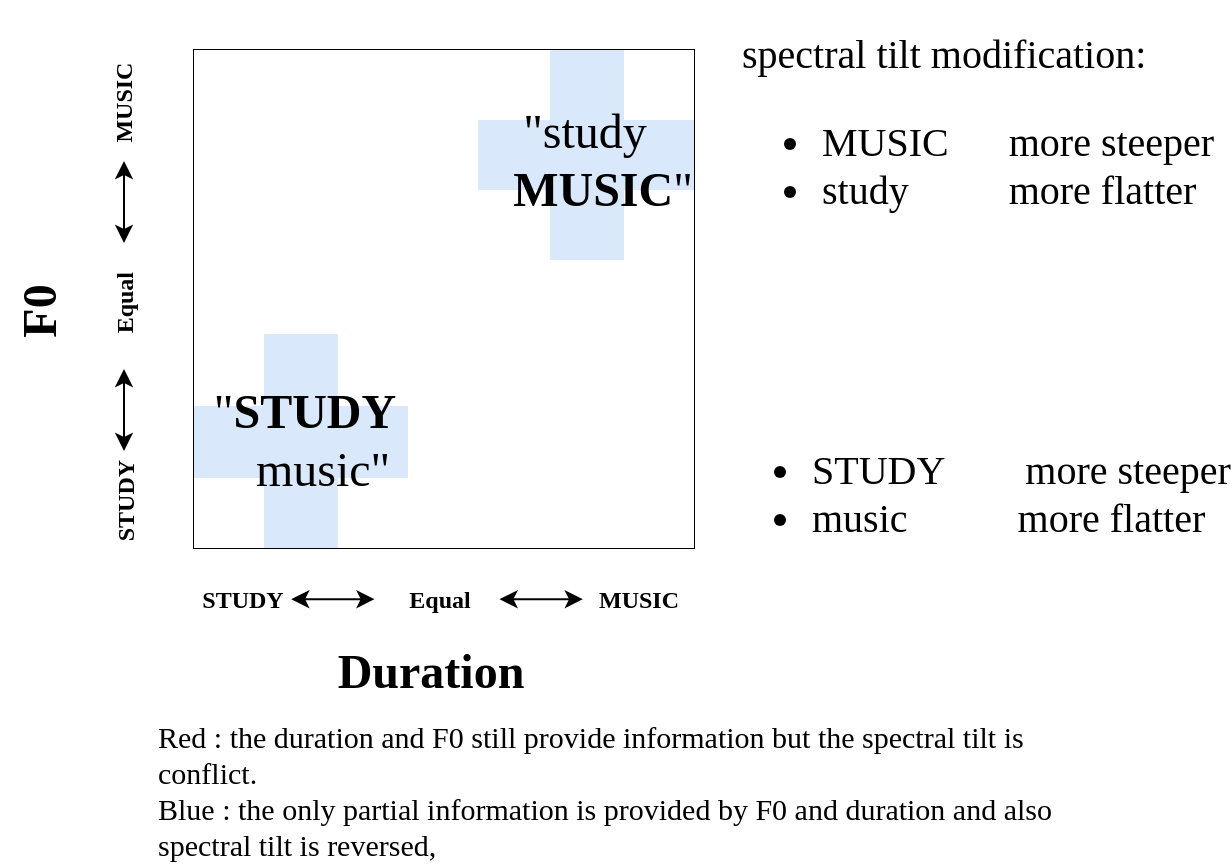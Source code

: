 <mxfile version="20.8.20" type="github">
  <diagram id="uMP2-gBXzRSnQIMD3LJw" name="Page-1">
    <mxGraphModel dx="1392" dy="810" grid="0" gridSize="10" guides="1" tooltips="1" connect="1" arrows="1" fold="1" page="1" pageScale="1" pageWidth="850" pageHeight="1100" math="0" shadow="0">
      <root>
        <mxCell id="0" />
        <mxCell id="1" parent="0" />
        <object label="" id="zLzugVfN4TNtNmc6y5zc-1">
          <mxCell style="shape=table;html=1;whiteSpace=wrap;startSize=0;container=1;collapsible=0;childLayout=tableLayout;flipH=0;flipV=0;movable=1;resizable=1;rotatable=1;deletable=1;editable=1;connectable=1;fontFamily=Georgia;swimlaneFillColor=none;" parent="1" vertex="1">
            <mxGeometry x="270" y="300" width="250" height="249.0" as="geometry" />
          </mxCell>
        </object>
        <mxCell id="zLzugVfN4TNtNmc6y5zc-2" value="" style="shape=tableRow;horizontal=0;startSize=0;swimlaneHead=0;swimlaneBody=0;top=0;left=0;bottom=0;right=0;collapsible=0;dropTarget=0;fillColor=none;points=[[0,0.5],[1,0.5]];portConstraint=eastwest;movable=1;resizable=1;rotatable=1;deletable=1;editable=1;connectable=1;fontFamily=Georgia;swimlaneFillColor=none;strokeColor=#CCCCCC;" parent="zLzugVfN4TNtNmc6y5zc-1" vertex="1">
          <mxGeometry width="250" height="35" as="geometry" />
        </mxCell>
        <mxCell id="zLzugVfN4TNtNmc6y5zc-3" style="shape=partialRectangle;html=1;whiteSpace=wrap;connectable=1;top=0;left=0;bottom=0;right=0;overflow=hidden;movable=1;resizable=1;rotatable=1;deletable=1;editable=1;fontFamily=Georgia;swimlaneFillColor=none;" parent="zLzugVfN4TNtNmc6y5zc-2" vertex="1">
          <mxGeometry width="35" height="35" as="geometry">
            <mxRectangle width="35" height="35" as="alternateBounds" />
          </mxGeometry>
        </mxCell>
        <mxCell id="zLzugVfN4TNtNmc6y5zc-4" style="shape=partialRectangle;html=1;whiteSpace=wrap;connectable=1;top=0;left=0;bottom=0;right=0;overflow=hidden;movable=1;resizable=1;rotatable=1;deletable=1;editable=1;fontFamily=Georgia;swimlaneFillColor=none;" parent="zLzugVfN4TNtNmc6y5zc-2" vertex="1">
          <mxGeometry x="35" width="37" height="35" as="geometry">
            <mxRectangle width="37" height="35" as="alternateBounds" />
          </mxGeometry>
        </mxCell>
        <mxCell id="zLzugVfN4TNtNmc6y5zc-5" style="shape=partialRectangle;html=1;whiteSpace=wrap;connectable=1;top=0;left=0;bottom=0;right=0;overflow=hidden;movable=1;resizable=1;rotatable=1;deletable=1;editable=1;fontFamily=Georgia;swimlaneFillColor=none;" parent="zLzugVfN4TNtNmc6y5zc-2" vertex="1">
          <mxGeometry x="72" width="35" height="35" as="geometry">
            <mxRectangle width="35" height="35" as="alternateBounds" />
          </mxGeometry>
        </mxCell>
        <mxCell id="zLzugVfN4TNtNmc6y5zc-6" value="" style="shape=partialRectangle;html=1;whiteSpace=wrap;connectable=1;top=0;left=0;bottom=0;right=0;overflow=hidden;movable=1;resizable=1;rotatable=1;deletable=1;editable=1;fontFamily=Georgia;swimlaneFillColor=none;" parent="zLzugVfN4TNtNmc6y5zc-2" vertex="1">
          <mxGeometry x="107" width="35" height="35" as="geometry">
            <mxRectangle width="35" height="35" as="alternateBounds" />
          </mxGeometry>
        </mxCell>
        <mxCell id="zLzugVfN4TNtNmc6y5zc-7" value="" style="shape=partialRectangle;html=1;whiteSpace=wrap;connectable=1;top=0;left=0;bottom=0;right=0;overflow=hidden;movable=1;resizable=1;rotatable=1;deletable=1;editable=1;fontFamily=Georgia;swimlaneFillColor=none;" parent="zLzugVfN4TNtNmc6y5zc-2" vertex="1">
          <mxGeometry x="142" width="36" height="35" as="geometry">
            <mxRectangle width="36" height="35" as="alternateBounds" />
          </mxGeometry>
        </mxCell>
        <mxCell id="zLzugVfN4TNtNmc6y5zc-8" style="shape=partialRectangle;html=1;whiteSpace=wrap;connectable=1;top=0;left=0;bottom=0;right=0;overflow=hidden;movable=1;resizable=1;rotatable=1;deletable=1;editable=1;fontFamily=Georgia;swimlaneFillColor=none;fillColor=#dae8fc;strokeColor=#6c8ebf;" parent="zLzugVfN4TNtNmc6y5zc-2" vertex="1">
          <mxGeometry x="178" width="37" height="35" as="geometry">
            <mxRectangle width="37" height="35" as="alternateBounds" />
          </mxGeometry>
        </mxCell>
        <mxCell id="zLzugVfN4TNtNmc6y5zc-9" value="" style="shape=partialRectangle;html=1;whiteSpace=wrap;connectable=1;top=0;left=0;bottom=0;right=0;overflow=hidden;movable=1;resizable=1;rotatable=1;deletable=1;editable=1;fontFamily=Georgia;swimlaneFillColor=none;" parent="zLzugVfN4TNtNmc6y5zc-2" vertex="1">
          <mxGeometry x="215" width="35" height="35" as="geometry">
            <mxRectangle width="35" height="35" as="alternateBounds" />
          </mxGeometry>
        </mxCell>
        <mxCell id="zLzugVfN4TNtNmc6y5zc-10" style="shape=tableRow;horizontal=0;startSize=0;swimlaneHead=0;swimlaneBody=0;top=0;left=0;bottom=0;right=0;collapsible=0;dropTarget=0;fillColor=none;points=[[0,0.5],[1,0.5]];portConstraint=eastwest;movable=1;resizable=1;rotatable=1;deletable=1;editable=1;connectable=1;fontFamily=Georgia;swimlaneFillColor=none;strokeColor=#CCCCCC;" parent="zLzugVfN4TNtNmc6y5zc-1" vertex="1">
          <mxGeometry y="35" width="250" height="35" as="geometry" />
        </mxCell>
        <mxCell id="zLzugVfN4TNtNmc6y5zc-11" style="shape=partialRectangle;html=1;whiteSpace=wrap;connectable=1;top=0;left=0;bottom=0;right=0;overflow=hidden;movable=1;resizable=1;rotatable=1;deletable=1;editable=1;fontFamily=Georgia;swimlaneFillColor=none;" parent="zLzugVfN4TNtNmc6y5zc-10" vertex="1">
          <mxGeometry width="35" height="35" as="geometry">
            <mxRectangle width="35" height="35" as="alternateBounds" />
          </mxGeometry>
        </mxCell>
        <mxCell id="zLzugVfN4TNtNmc6y5zc-12" style="shape=partialRectangle;html=1;whiteSpace=wrap;connectable=1;top=0;left=0;bottom=0;right=0;overflow=hidden;movable=1;resizable=1;rotatable=1;deletable=1;editable=1;fontFamily=Georgia;swimlaneFillColor=none;" parent="zLzugVfN4TNtNmc6y5zc-10" vertex="1">
          <mxGeometry x="35" width="37" height="35" as="geometry">
            <mxRectangle width="37" height="35" as="alternateBounds" />
          </mxGeometry>
        </mxCell>
        <mxCell id="zLzugVfN4TNtNmc6y5zc-13" style="shape=partialRectangle;html=1;whiteSpace=wrap;connectable=1;top=0;left=0;bottom=0;right=0;overflow=hidden;movable=1;resizable=1;rotatable=1;deletable=1;editable=1;fontFamily=Georgia;swimlaneFillColor=none;" parent="zLzugVfN4TNtNmc6y5zc-10" vertex="1">
          <mxGeometry x="72" width="35" height="35" as="geometry">
            <mxRectangle width="35" height="35" as="alternateBounds" />
          </mxGeometry>
        </mxCell>
        <mxCell id="zLzugVfN4TNtNmc6y5zc-14" style="shape=partialRectangle;html=1;whiteSpace=wrap;connectable=1;top=0;left=0;bottom=0;right=0;overflow=hidden;movable=1;resizable=1;rotatable=1;deletable=1;editable=1;fontFamily=Georgia;swimlaneFillColor=none;" parent="zLzugVfN4TNtNmc6y5zc-10" vertex="1">
          <mxGeometry x="107" width="35" height="35" as="geometry">
            <mxRectangle width="35" height="35" as="alternateBounds" />
          </mxGeometry>
        </mxCell>
        <mxCell id="zLzugVfN4TNtNmc6y5zc-15" style="shape=partialRectangle;html=1;whiteSpace=wrap;connectable=1;top=0;left=0;bottom=0;right=0;overflow=hidden;movable=1;resizable=1;rotatable=1;deletable=1;editable=1;fontFamily=Georgia;swimlaneFillColor=none;fillColor=#dae8fc;strokeColor=#6c8ebf;" parent="zLzugVfN4TNtNmc6y5zc-10" vertex="1">
          <mxGeometry x="142" width="36" height="35" as="geometry">
            <mxRectangle width="36" height="35" as="alternateBounds" />
          </mxGeometry>
        </mxCell>
        <mxCell id="zLzugVfN4TNtNmc6y5zc-16" style="shape=partialRectangle;html=1;whiteSpace=wrap;connectable=1;top=0;left=0;bottom=0;right=0;overflow=hidden;movable=1;resizable=1;rotatable=1;deletable=1;editable=1;fontFamily=Georgia;swimlaneFillColor=none;fillColor=#dae8fc;strokeColor=#6c8ebf;" parent="zLzugVfN4TNtNmc6y5zc-10" vertex="1">
          <mxGeometry x="178" width="37" height="35" as="geometry">
            <mxRectangle width="37" height="35" as="alternateBounds" />
          </mxGeometry>
        </mxCell>
        <mxCell id="zLzugVfN4TNtNmc6y5zc-17" style="shape=partialRectangle;html=1;whiteSpace=wrap;connectable=1;top=0;left=0;bottom=0;right=0;overflow=hidden;movable=1;resizable=1;rotatable=1;deletable=1;editable=1;fontFamily=Georgia;swimlaneFillColor=none;fillColor=#dae8fc;strokeColor=#6c8ebf;" parent="zLzugVfN4TNtNmc6y5zc-10" vertex="1">
          <mxGeometry x="215" width="35" height="35" as="geometry">
            <mxRectangle width="35" height="35" as="alternateBounds" />
          </mxGeometry>
        </mxCell>
        <mxCell id="zLzugVfN4TNtNmc6y5zc-18" value="" style="shape=tableRow;horizontal=0;startSize=0;swimlaneHead=0;swimlaneBody=0;top=0;left=0;bottom=0;right=0;collapsible=0;dropTarget=0;fillColor=none;points=[[0,0.5],[1,0.5]];portConstraint=eastwest;movable=1;resizable=1;rotatable=1;deletable=1;editable=1;connectable=1;fontFamily=Georgia;swimlaneFillColor=none;strokeColor=#CCCCCC;" parent="zLzugVfN4TNtNmc6y5zc-1" vertex="1">
          <mxGeometry y="70" width="250" height="35" as="geometry" />
        </mxCell>
        <mxCell id="zLzugVfN4TNtNmc6y5zc-19" style="shape=partialRectangle;html=1;whiteSpace=wrap;connectable=1;top=0;left=0;bottom=0;right=0;overflow=hidden;movable=1;resizable=1;rotatable=1;deletable=1;editable=1;fontFamily=Georgia;swimlaneFillColor=none;" parent="zLzugVfN4TNtNmc6y5zc-18" vertex="1">
          <mxGeometry width="35" height="35" as="geometry">
            <mxRectangle width="35" height="35" as="alternateBounds" />
          </mxGeometry>
        </mxCell>
        <mxCell id="zLzugVfN4TNtNmc6y5zc-20" style="shape=partialRectangle;html=1;whiteSpace=wrap;connectable=1;top=0;left=0;bottom=0;right=0;overflow=hidden;movable=1;resizable=1;rotatable=1;deletable=1;editable=1;fontFamily=Georgia;swimlaneFillColor=none;" parent="zLzugVfN4TNtNmc6y5zc-18" vertex="1">
          <mxGeometry x="35" width="37" height="35" as="geometry">
            <mxRectangle width="37" height="35" as="alternateBounds" />
          </mxGeometry>
        </mxCell>
        <mxCell id="zLzugVfN4TNtNmc6y5zc-21" style="shape=partialRectangle;html=1;whiteSpace=wrap;connectable=1;top=0;left=0;bottom=0;right=0;overflow=hidden;movable=1;resizable=1;rotatable=1;deletable=1;editable=1;fontFamily=Georgia;swimlaneFillColor=none;" parent="zLzugVfN4TNtNmc6y5zc-18" vertex="1">
          <mxGeometry x="72" width="35" height="35" as="geometry">
            <mxRectangle width="35" height="35" as="alternateBounds" />
          </mxGeometry>
        </mxCell>
        <mxCell id="zLzugVfN4TNtNmc6y5zc-22" value="" style="shape=partialRectangle;html=1;whiteSpace=wrap;connectable=1;top=0;left=0;bottom=0;right=0;overflow=hidden;movable=1;resizable=1;rotatable=1;deletable=1;editable=1;fontFamily=Georgia;swimlaneFillColor=none;" parent="zLzugVfN4TNtNmc6y5zc-18" vertex="1">
          <mxGeometry x="107" width="35" height="35" as="geometry">
            <mxRectangle width="35" height="35" as="alternateBounds" />
          </mxGeometry>
        </mxCell>
        <mxCell id="zLzugVfN4TNtNmc6y5zc-23" value="" style="shape=partialRectangle;html=1;whiteSpace=wrap;connectable=1;top=0;left=0;bottom=0;right=0;overflow=hidden;movable=1;resizable=1;rotatable=1;deletable=1;editable=1;fontFamily=Georgia;swimlaneFillColor=none;" parent="zLzugVfN4TNtNmc6y5zc-18" vertex="1">
          <mxGeometry x="142" width="36" height="35" as="geometry">
            <mxRectangle width="36" height="35" as="alternateBounds" />
          </mxGeometry>
        </mxCell>
        <mxCell id="zLzugVfN4TNtNmc6y5zc-24" style="shape=partialRectangle;html=1;whiteSpace=wrap;connectable=1;top=0;left=0;bottom=0;right=0;overflow=hidden;movable=1;resizable=1;rotatable=1;deletable=1;editable=1;fontFamily=Georgia;swimlaneFillColor=none;fillColor=#dae8fc;strokeColor=#6c8ebf;" parent="zLzugVfN4TNtNmc6y5zc-18" vertex="1">
          <mxGeometry x="178" width="37" height="35" as="geometry">
            <mxRectangle width="37" height="35" as="alternateBounds" />
          </mxGeometry>
        </mxCell>
        <mxCell id="zLzugVfN4TNtNmc6y5zc-25" value="" style="shape=partialRectangle;html=1;whiteSpace=wrap;connectable=1;top=0;left=0;bottom=0;right=0;overflow=hidden;movable=1;resizable=1;rotatable=1;deletable=1;editable=1;fontFamily=Georgia;swimlaneFillColor=none;" parent="zLzugVfN4TNtNmc6y5zc-18" vertex="1">
          <mxGeometry x="215" width="35" height="35" as="geometry">
            <mxRectangle width="35" height="35" as="alternateBounds" />
          </mxGeometry>
        </mxCell>
        <mxCell id="zLzugVfN4TNtNmc6y5zc-26" style="shape=tableRow;horizontal=0;startSize=0;swimlaneHead=0;swimlaneBody=0;top=0;left=0;bottom=0;right=0;collapsible=0;dropTarget=0;fillColor=none;points=[[0,0.5],[1,0.5]];portConstraint=eastwest;movable=1;resizable=1;rotatable=1;deletable=1;editable=1;connectable=1;fontFamily=Georgia;swimlaneFillColor=none;strokeColor=#CCCCCC;" parent="zLzugVfN4TNtNmc6y5zc-1" vertex="1">
          <mxGeometry y="105" width="250" height="37" as="geometry" />
        </mxCell>
        <mxCell id="zLzugVfN4TNtNmc6y5zc-27" style="shape=partialRectangle;html=1;whiteSpace=wrap;connectable=1;top=0;left=0;bottom=0;right=0;overflow=hidden;movable=1;resizable=1;rotatable=1;deletable=1;editable=1;fontFamily=Georgia;swimlaneFillColor=none;" parent="zLzugVfN4TNtNmc6y5zc-26" vertex="1">
          <mxGeometry width="35" height="37" as="geometry">
            <mxRectangle width="35" height="37" as="alternateBounds" />
          </mxGeometry>
        </mxCell>
        <mxCell id="zLzugVfN4TNtNmc6y5zc-28" style="shape=partialRectangle;html=1;whiteSpace=wrap;connectable=1;top=0;left=0;bottom=0;right=0;overflow=hidden;movable=1;resizable=1;rotatable=1;deletable=1;editable=1;fontFamily=Georgia;swimlaneFillColor=none;" parent="zLzugVfN4TNtNmc6y5zc-26" vertex="1">
          <mxGeometry x="35" width="37" height="37" as="geometry">
            <mxRectangle width="37" height="37" as="alternateBounds" />
          </mxGeometry>
        </mxCell>
        <mxCell id="zLzugVfN4TNtNmc6y5zc-29" style="shape=partialRectangle;html=1;whiteSpace=wrap;connectable=1;top=0;left=0;bottom=0;right=0;overflow=hidden;movable=1;resizable=1;rotatable=1;deletable=1;editable=1;fontFamily=Georgia;swimlaneFillColor=none;" parent="zLzugVfN4TNtNmc6y5zc-26" vertex="1">
          <mxGeometry x="72" width="35" height="37" as="geometry">
            <mxRectangle width="35" height="37" as="alternateBounds" />
          </mxGeometry>
        </mxCell>
        <mxCell id="zLzugVfN4TNtNmc6y5zc-30" style="shape=partialRectangle;html=1;whiteSpace=wrap;connectable=1;top=0;left=0;bottom=0;right=0;overflow=hidden;movable=1;resizable=1;rotatable=1;deletable=1;editable=1;fontFamily=Georgia;swimlaneFillColor=none;" parent="zLzugVfN4TNtNmc6y5zc-26" vertex="1">
          <mxGeometry x="107" width="35" height="37" as="geometry">
            <mxRectangle width="35" height="37" as="alternateBounds" />
          </mxGeometry>
        </mxCell>
        <mxCell id="zLzugVfN4TNtNmc6y5zc-31" style="shape=partialRectangle;html=1;whiteSpace=wrap;connectable=1;top=0;left=0;bottom=0;right=0;overflow=hidden;movable=1;resizable=1;rotatable=1;deletable=1;editable=1;fontFamily=Georgia;swimlaneFillColor=none;" parent="zLzugVfN4TNtNmc6y5zc-26" vertex="1">
          <mxGeometry x="142" width="36" height="37" as="geometry">
            <mxRectangle width="36" height="37" as="alternateBounds" />
          </mxGeometry>
        </mxCell>
        <mxCell id="zLzugVfN4TNtNmc6y5zc-32" style="shape=partialRectangle;html=1;whiteSpace=wrap;connectable=1;top=0;left=0;bottom=0;right=0;overflow=hidden;pointerEvents=1;movable=1;resizable=1;rotatable=1;deletable=1;editable=1;fontFamily=Georgia;swimlaneFillColor=none;" parent="zLzugVfN4TNtNmc6y5zc-26" vertex="1">
          <mxGeometry x="178" width="37" height="37" as="geometry">
            <mxRectangle width="37" height="37" as="alternateBounds" />
          </mxGeometry>
        </mxCell>
        <mxCell id="zLzugVfN4TNtNmc6y5zc-33" style="shape=partialRectangle;html=1;whiteSpace=wrap;connectable=1;top=0;left=0;bottom=0;right=0;overflow=hidden;pointerEvents=1;movable=1;resizable=1;rotatable=1;deletable=1;editable=1;fontFamily=Georgia;swimlaneFillColor=none;" parent="zLzugVfN4TNtNmc6y5zc-26" vertex="1">
          <mxGeometry x="215" width="35" height="37" as="geometry">
            <mxRectangle width="35" height="37" as="alternateBounds" />
          </mxGeometry>
        </mxCell>
        <mxCell id="zLzugVfN4TNtNmc6y5zc-34" style="shape=tableRow;horizontal=0;startSize=0;swimlaneHead=0;swimlaneBody=0;top=0;left=0;bottom=0;right=0;collapsible=0;dropTarget=0;fillColor=none;points=[[0,0.5],[1,0.5]];portConstraint=eastwest;movable=1;resizable=1;rotatable=1;deletable=1;editable=1;connectable=1;fontFamily=Georgia;swimlaneFillColor=none;strokeColor=#CCCCCC;" parent="zLzugVfN4TNtNmc6y5zc-1" vertex="1">
          <mxGeometry y="142" width="250" height="36" as="geometry" />
        </mxCell>
        <mxCell id="zLzugVfN4TNtNmc6y5zc-35" style="shape=partialRectangle;html=1;whiteSpace=wrap;connectable=1;top=0;left=0;bottom=0;right=0;overflow=hidden;movable=1;resizable=1;rotatable=1;deletable=1;editable=1;fontFamily=Georgia;swimlaneFillColor=none;" parent="zLzugVfN4TNtNmc6y5zc-34" vertex="1">
          <mxGeometry width="35" height="36" as="geometry">
            <mxRectangle width="35" height="36" as="alternateBounds" />
          </mxGeometry>
        </mxCell>
        <mxCell id="zLzugVfN4TNtNmc6y5zc-36" style="shape=partialRectangle;html=1;whiteSpace=wrap;connectable=1;top=0;left=0;bottom=0;right=0;overflow=hidden;movable=1;resizable=1;rotatable=1;deletable=1;editable=1;fontFamily=Georgia;swimlaneFillColor=none;fillColor=#dae8fc;strokeColor=#6c8ebf;" parent="zLzugVfN4TNtNmc6y5zc-34" vertex="1">
          <mxGeometry x="35" width="37" height="36" as="geometry">
            <mxRectangle width="37" height="36" as="alternateBounds" />
          </mxGeometry>
        </mxCell>
        <mxCell id="zLzugVfN4TNtNmc6y5zc-37" style="shape=partialRectangle;html=1;whiteSpace=wrap;connectable=1;top=0;left=0;bottom=0;right=0;overflow=hidden;movable=1;resizable=1;rotatable=1;deletable=1;editable=1;fontFamily=Georgia;swimlaneFillColor=none;" parent="zLzugVfN4TNtNmc6y5zc-34" vertex="1">
          <mxGeometry x="72" width="35" height="36" as="geometry">
            <mxRectangle width="35" height="36" as="alternateBounds" />
          </mxGeometry>
        </mxCell>
        <mxCell id="zLzugVfN4TNtNmc6y5zc-38" style="shape=partialRectangle;html=1;whiteSpace=wrap;connectable=1;top=0;left=0;bottom=0;right=0;overflow=hidden;movable=1;resizable=1;rotatable=1;deletable=1;editable=1;fontFamily=Georgia;swimlaneFillColor=none;" parent="zLzugVfN4TNtNmc6y5zc-34" vertex="1">
          <mxGeometry x="107" width="35" height="36" as="geometry">
            <mxRectangle width="35" height="36" as="alternateBounds" />
          </mxGeometry>
        </mxCell>
        <mxCell id="zLzugVfN4TNtNmc6y5zc-39" style="shape=partialRectangle;html=1;whiteSpace=wrap;connectable=1;top=0;left=0;bottom=0;right=0;overflow=hidden;movable=1;resizable=1;rotatable=1;deletable=1;editable=1;fontFamily=Georgia;swimlaneFillColor=none;" parent="zLzugVfN4TNtNmc6y5zc-34" vertex="1">
          <mxGeometry x="142" width="36" height="36" as="geometry">
            <mxRectangle width="36" height="36" as="alternateBounds" />
          </mxGeometry>
        </mxCell>
        <mxCell id="zLzugVfN4TNtNmc6y5zc-40" style="shape=partialRectangle;html=1;whiteSpace=wrap;connectable=1;top=0;left=0;bottom=0;right=0;overflow=hidden;pointerEvents=1;movable=1;resizable=1;rotatable=1;deletable=1;editable=1;fontFamily=Georgia;swimlaneFillColor=none;" parent="zLzugVfN4TNtNmc6y5zc-34" vertex="1">
          <mxGeometry x="178" width="37" height="36" as="geometry">
            <mxRectangle width="37" height="36" as="alternateBounds" />
          </mxGeometry>
        </mxCell>
        <mxCell id="zLzugVfN4TNtNmc6y5zc-41" style="shape=partialRectangle;html=1;whiteSpace=wrap;connectable=1;top=0;left=0;bottom=0;right=0;overflow=hidden;pointerEvents=1;movable=1;resizable=1;rotatable=1;deletable=1;editable=1;fontFamily=Georgia;swimlaneFillColor=none;" parent="zLzugVfN4TNtNmc6y5zc-34" vertex="1">
          <mxGeometry x="215" width="35" height="36" as="geometry">
            <mxRectangle width="35" height="36" as="alternateBounds" />
          </mxGeometry>
        </mxCell>
        <mxCell id="zLzugVfN4TNtNmc6y5zc-42" value="" style="shape=tableRow;horizontal=0;startSize=0;swimlaneHead=0;swimlaneBody=0;top=0;left=0;bottom=0;right=0;collapsible=0;dropTarget=0;fillColor=none;points=[[0,0.5],[1,0.5]];portConstraint=eastwest;movable=1;resizable=1;rotatable=1;deletable=1;editable=1;connectable=1;fontFamily=Georgia;swimlaneFillColor=none;strokeColor=#CCCCCC;" parent="zLzugVfN4TNtNmc6y5zc-1" vertex="1">
          <mxGeometry y="178" width="250" height="36" as="geometry" />
        </mxCell>
        <mxCell id="zLzugVfN4TNtNmc6y5zc-43" style="shape=partialRectangle;html=1;whiteSpace=wrap;connectable=1;top=0;left=0;bottom=0;right=0;overflow=hidden;movable=1;resizable=1;rotatable=1;deletable=1;editable=1;fontFamily=Georgia;swimlaneFillColor=none;fillColor=#dae8fc;strokeColor=#6c8ebf;" parent="zLzugVfN4TNtNmc6y5zc-42" vertex="1">
          <mxGeometry width="35" height="36" as="geometry">
            <mxRectangle width="35" height="36" as="alternateBounds" />
          </mxGeometry>
        </mxCell>
        <mxCell id="zLzugVfN4TNtNmc6y5zc-44" style="shape=partialRectangle;html=1;whiteSpace=wrap;connectable=1;top=0;left=0;bottom=0;right=0;overflow=hidden;movable=1;resizable=1;rotatable=1;deletable=1;editable=1;fontFamily=Georgia;swimlaneFillColor=none;fillColor=#dae8fc;strokeColor=#6c8ebf;" parent="zLzugVfN4TNtNmc6y5zc-42" vertex="1">
          <mxGeometry x="35" width="37" height="36" as="geometry">
            <mxRectangle width="37" height="36" as="alternateBounds" />
          </mxGeometry>
        </mxCell>
        <mxCell id="zLzugVfN4TNtNmc6y5zc-45" style="shape=partialRectangle;html=1;whiteSpace=wrap;connectable=1;top=0;left=0;bottom=0;right=0;overflow=hidden;movable=1;resizable=1;rotatable=1;deletable=1;editable=1;fontFamily=Georgia;swimlaneFillColor=none;fillColor=#dae8fc;strokeColor=#6c8ebf;" parent="zLzugVfN4TNtNmc6y5zc-42" vertex="1">
          <mxGeometry x="72" width="35" height="36" as="geometry">
            <mxRectangle width="35" height="36" as="alternateBounds" />
          </mxGeometry>
        </mxCell>
        <mxCell id="zLzugVfN4TNtNmc6y5zc-46" value="" style="shape=partialRectangle;html=1;whiteSpace=wrap;connectable=1;top=0;left=0;bottom=0;right=0;overflow=hidden;movable=1;resizable=1;rotatable=1;deletable=1;editable=1;fontFamily=Georgia;swimlaneFillColor=none;" parent="zLzugVfN4TNtNmc6y5zc-42" vertex="1">
          <mxGeometry x="107" width="35" height="36" as="geometry">
            <mxRectangle width="35" height="36" as="alternateBounds" />
          </mxGeometry>
        </mxCell>
        <mxCell id="zLzugVfN4TNtNmc6y5zc-47" value="" style="shape=partialRectangle;html=1;whiteSpace=wrap;connectable=1;top=0;left=0;bottom=0;right=0;overflow=hidden;movable=1;resizable=1;rotatable=1;deletable=1;editable=1;fontFamily=Georgia;swimlaneFillColor=none;" parent="zLzugVfN4TNtNmc6y5zc-42" vertex="1">
          <mxGeometry x="142" width="36" height="36" as="geometry">
            <mxRectangle width="36" height="36" as="alternateBounds" />
          </mxGeometry>
        </mxCell>
        <mxCell id="zLzugVfN4TNtNmc6y5zc-48" style="shape=partialRectangle;html=1;whiteSpace=wrap;connectable=1;top=0;left=0;bottom=0;right=0;overflow=hidden;pointerEvents=1;movable=1;resizable=1;rotatable=1;deletable=1;editable=1;fontFamily=Georgia;swimlaneFillColor=none;" parent="zLzugVfN4TNtNmc6y5zc-42" vertex="1">
          <mxGeometry x="178" width="37" height="36" as="geometry">
            <mxRectangle width="37" height="36" as="alternateBounds" />
          </mxGeometry>
        </mxCell>
        <mxCell id="zLzugVfN4TNtNmc6y5zc-49" value="" style="shape=partialRectangle;html=1;whiteSpace=wrap;connectable=1;top=0;left=0;bottom=0;right=0;overflow=hidden;pointerEvents=1;movable=1;resizable=1;rotatable=1;deletable=1;editable=1;fontFamily=Georgia;swimlaneFillColor=none;" parent="zLzugVfN4TNtNmc6y5zc-42" vertex="1">
          <mxGeometry x="215" width="35" height="36" as="geometry">
            <mxRectangle width="35" height="36" as="alternateBounds" />
          </mxGeometry>
        </mxCell>
        <mxCell id="zLzugVfN4TNtNmc6y5zc-50" style="shape=tableRow;horizontal=0;startSize=0;swimlaneHead=0;swimlaneBody=0;top=0;left=0;bottom=0;right=0;collapsible=0;dropTarget=0;fillColor=none;points=[[0,0.5],[1,0.5]];portConstraint=eastwest;movable=1;resizable=1;rotatable=1;deletable=1;editable=1;connectable=1;fontFamily=Georgia;swimlaneFillColor=none;strokeColor=#CCCCCC;" parent="zLzugVfN4TNtNmc6y5zc-1" vertex="1">
          <mxGeometry y="214" width="250" height="35" as="geometry" />
        </mxCell>
        <mxCell id="zLzugVfN4TNtNmc6y5zc-51" style="shape=partialRectangle;html=1;whiteSpace=wrap;connectable=1;top=0;left=0;bottom=0;right=0;overflow=hidden;movable=1;resizable=1;rotatable=1;deletable=1;editable=1;fontFamily=Georgia;swimlaneFillColor=none;" parent="zLzugVfN4TNtNmc6y5zc-50" vertex="1">
          <mxGeometry width="35" height="35" as="geometry">
            <mxRectangle width="35" height="35" as="alternateBounds" />
          </mxGeometry>
        </mxCell>
        <mxCell id="zLzugVfN4TNtNmc6y5zc-52" style="shape=partialRectangle;html=1;whiteSpace=wrap;connectable=1;top=0;left=0;bottom=0;right=0;overflow=hidden;movable=1;resizable=1;rotatable=1;deletable=1;editable=1;fontFamily=Georgia;swimlaneFillColor=none;fillColor=#dae8fc;strokeColor=#6c8ebf;" parent="zLzugVfN4TNtNmc6y5zc-50" vertex="1">
          <mxGeometry x="35" width="37" height="35" as="geometry">
            <mxRectangle width="37" height="35" as="alternateBounds" />
          </mxGeometry>
        </mxCell>
        <mxCell id="zLzugVfN4TNtNmc6y5zc-53" style="shape=partialRectangle;html=1;whiteSpace=wrap;connectable=1;top=0;left=0;bottom=0;right=0;overflow=hidden;movable=1;resizable=1;rotatable=1;deletable=1;editable=1;fontFamily=Georgia;swimlaneFillColor=none;" parent="zLzugVfN4TNtNmc6y5zc-50" vertex="1">
          <mxGeometry x="72" width="35" height="35" as="geometry">
            <mxRectangle width="35" height="35" as="alternateBounds" />
          </mxGeometry>
        </mxCell>
        <mxCell id="zLzugVfN4TNtNmc6y5zc-54" style="shape=partialRectangle;html=1;whiteSpace=wrap;connectable=1;top=0;left=0;bottom=0;right=0;overflow=hidden;movable=1;resizable=1;rotatable=1;deletable=1;editable=1;fontFamily=Georgia;swimlaneFillColor=none;" parent="zLzugVfN4TNtNmc6y5zc-50" vertex="1">
          <mxGeometry x="107" width="35" height="35" as="geometry">
            <mxRectangle width="35" height="35" as="alternateBounds" />
          </mxGeometry>
        </mxCell>
        <mxCell id="zLzugVfN4TNtNmc6y5zc-55" style="shape=partialRectangle;html=1;whiteSpace=wrap;connectable=1;top=0;left=0;bottom=0;right=0;overflow=hidden;movable=1;resizable=1;rotatable=1;deletable=1;editable=1;fontFamily=Georgia;swimlaneFillColor=none;" parent="zLzugVfN4TNtNmc6y5zc-50" vertex="1">
          <mxGeometry x="142" width="36" height="35" as="geometry">
            <mxRectangle width="36" height="35" as="alternateBounds" />
          </mxGeometry>
        </mxCell>
        <mxCell id="zLzugVfN4TNtNmc6y5zc-56" style="shape=partialRectangle;html=1;whiteSpace=wrap;connectable=1;top=0;left=0;bottom=0;right=0;overflow=hidden;pointerEvents=1;movable=1;resizable=1;rotatable=1;deletable=1;editable=1;fontFamily=Georgia;swimlaneFillColor=none;" parent="zLzugVfN4TNtNmc6y5zc-50" vertex="1">
          <mxGeometry x="178" width="37" height="35" as="geometry">
            <mxRectangle width="37" height="35" as="alternateBounds" />
          </mxGeometry>
        </mxCell>
        <mxCell id="zLzugVfN4TNtNmc6y5zc-57" style="shape=partialRectangle;html=1;whiteSpace=wrap;connectable=1;top=0;left=0;bottom=0;right=0;overflow=hidden;pointerEvents=1;movable=1;resizable=1;rotatable=1;deletable=1;editable=1;fontFamily=Georgia;swimlaneFillColor=none;" parent="zLzugVfN4TNtNmc6y5zc-50" vertex="1">
          <mxGeometry x="215" width="35" height="35" as="geometry">
            <mxRectangle width="35" height="35" as="alternateBounds" />
          </mxGeometry>
        </mxCell>
        <mxCell id="zLzugVfN4TNtNmc6y5zc-58" value="&lt;span style=&quot;font-weight: 400;&quot;&gt;&quot;&lt;/span&gt;STUDY&lt;br&gt;&lt;span style=&quot;font-weight: normal;&quot;&gt;&amp;nbsp; &amp;nbsp;music&quot;&lt;/span&gt;" style="text;strokeColor=none;fillColor=none;html=1;fontSize=24;fontStyle=1;verticalAlign=middle;align=center;fontFamily=Georgia;" parent="1" vertex="1">
          <mxGeometry x="270" y="470" width="110" height="50" as="geometry" />
        </mxCell>
        <mxCell id="zLzugVfN4TNtNmc6y5zc-59" value="&lt;span style=&quot;font-weight: 400;&quot;&gt;&quot;study&lt;/span&gt;&lt;br&gt;&lt;span style=&quot;font-weight: normal;&quot;&gt;&amp;nbsp; &amp;nbsp;&lt;/span&gt;MUSIC&lt;span style=&quot;font-weight: normal;&quot;&gt;&quot;&lt;/span&gt;" style="text;strokeColor=none;fillColor=none;html=1;fontSize=24;fontStyle=1;verticalAlign=middle;align=center;fontFamily=Georgia;" parent="1" vertex="1">
          <mxGeometry x="410" y="330" width="110" height="50" as="geometry" />
        </mxCell>
        <mxCell id="zLzugVfN4TNtNmc6y5zc-60" value="" style="group" parent="1" vertex="1" connectable="0">
          <mxGeometry x="270" y="555" width="250" height="40" as="geometry" />
        </mxCell>
        <mxCell id="zLzugVfN4TNtNmc6y5zc-61" value="" style="endArrow=classic;startArrow=classic;html=1;rounded=0;fontFamily=Georgia;" parent="zLzugVfN4TNtNmc6y5zc-60" edge="1">
          <mxGeometry width="50" height="50" relative="1" as="geometry">
            <mxPoint x="48.611" y="19.58" as="sourcePoint" />
            <mxPoint x="90.278" y="19.58" as="targetPoint" />
            <Array as="points">
              <mxPoint x="72.917" y="19.58" />
            </Array>
          </mxGeometry>
        </mxCell>
        <mxCell id="zLzugVfN4TNtNmc6y5zc-62" value="" style="endArrow=classic;startArrow=classic;html=1;rounded=0;fontFamily=Georgia;" parent="zLzugVfN4TNtNmc6y5zc-60" edge="1">
          <mxGeometry width="50" height="50" relative="1" as="geometry">
            <mxPoint x="152.778" y="19.58" as="sourcePoint" />
            <mxPoint x="194.444" y="19.58" as="targetPoint" />
          </mxGeometry>
        </mxCell>
        <mxCell id="zLzugVfN4TNtNmc6y5zc-63" value="Equal" style="text;html=1;strokeColor=none;fillColor=none;align=center;verticalAlign=middle;whiteSpace=wrap;rounded=0;fontFamily=Georgia;fontStyle=1" parent="zLzugVfN4TNtNmc6y5zc-60" vertex="1">
          <mxGeometry x="102.083" y="5" width="41.667" height="30" as="geometry" />
        </mxCell>
        <mxCell id="zLzugVfN4TNtNmc6y5zc-64" value="STUDY" style="text;strokeColor=none;fillColor=none;html=1;fontSize=12;fontStyle=1;verticalAlign=middle;align=center;fontFamily=Georgia;" parent="zLzugVfN4TNtNmc6y5zc-60" vertex="1">
          <mxGeometry width="48.611" height="40" as="geometry" />
        </mxCell>
        <mxCell id="zLzugVfN4TNtNmc6y5zc-65" value="MUSIC" style="text;strokeColor=none;fillColor=none;html=1;fontSize=12;fontStyle=1;verticalAlign=middle;align=center;fontFamily=Georgia;" parent="zLzugVfN4TNtNmc6y5zc-60" vertex="1">
          <mxGeometry x="194.444" y="2.5" width="55.556" height="35" as="geometry" />
        </mxCell>
        <mxCell id="zLzugVfN4TNtNmc6y5zc-66" value="" style="group;rotation=-90;" parent="1" vertex="1" connectable="0">
          <mxGeometry x="110" y="404.5" width="250" height="40" as="geometry" />
        </mxCell>
        <mxCell id="zLzugVfN4TNtNmc6y5zc-67" value="" style="endArrow=classic;startArrow=classic;html=1;rounded=0;fontFamily=Georgia;" parent="zLzugVfN4TNtNmc6y5zc-66" edge="1">
          <mxGeometry width="50" height="50" relative="1" as="geometry">
            <mxPoint x="125" y="96" as="sourcePoint" />
            <mxPoint x="125" y="55" as="targetPoint" />
            <Array as="points">
              <mxPoint x="125" y="72" />
            </Array>
          </mxGeometry>
        </mxCell>
        <mxCell id="zLzugVfN4TNtNmc6y5zc-68" value="" style="endArrow=classic;startArrow=classic;html=1;rounded=0;fontFamily=Georgia;" parent="zLzugVfN4TNtNmc6y5zc-66" edge="1">
          <mxGeometry width="50" height="50" relative="1" as="geometry">
            <mxPoint x="125" y="-8" as="sourcePoint" />
            <mxPoint x="125" y="-49" as="targetPoint" />
          </mxGeometry>
        </mxCell>
        <mxCell id="zLzugVfN4TNtNmc6y5zc-69" value="Equal" style="text;html=1;strokeColor=none;fillColor=none;align=center;verticalAlign=middle;whiteSpace=wrap;rounded=0;fontFamily=Georgia;fontStyle=1;rotation=-90;" parent="zLzugVfN4TNtNmc6y5zc-66" vertex="1">
          <mxGeometry x="104" y="7" width="41.667" height="30" as="geometry" />
        </mxCell>
        <mxCell id="zLzugVfN4TNtNmc6y5zc-70" value="STUDY" style="text;strokeColor=none;fillColor=none;html=1;fontSize=12;fontStyle=1;verticalAlign=middle;align=center;fontFamily=Georgia;rotation=-90;" parent="zLzugVfN4TNtNmc6y5zc-66" vertex="1">
          <mxGeometry x="101" y="101" width="48.611" height="40" as="geometry" />
        </mxCell>
        <mxCell id="zLzugVfN4TNtNmc6y5zc-71" value="MUSIC" style="text;strokeColor=none;fillColor=none;html=1;fontSize=12;fontStyle=1;verticalAlign=middle;align=center;fontFamily=Georgia;rotation=-90;" parent="zLzugVfN4TNtNmc6y5zc-66" vertex="1">
          <mxGeometry x="97" y="-95" width="55.556" height="35" as="geometry" />
        </mxCell>
        <mxCell id="zLzugVfN4TNtNmc6y5zc-72" value="Duration" style="text;strokeColor=none;fillColor=none;html=1;fontSize=24;fontStyle=1;verticalAlign=middle;align=center;fontFamily=Times New Roman;" parent="1" vertex="1">
          <mxGeometry x="338" y="591" width="100" height="40" as="geometry" />
        </mxCell>
        <mxCell id="zLzugVfN4TNtNmc6y5zc-73" value="F0" style="text;strokeColor=none;fillColor=none;html=1;fontSize=24;fontStyle=1;verticalAlign=middle;align=center;fontFamily=Times New Roman;rotation=-90;" parent="1" vertex="1">
          <mxGeometry x="143" y="411" width="100" height="40" as="geometry" />
        </mxCell>
        <mxCell id="zLzugVfN4TNtNmc6y5zc-75" value="Red : the duration and F0 still provide information but the spectral tilt is conflict.&amp;nbsp;&lt;br style=&quot;font-size: 15px;&quot;&gt;Blue : the only partial information is provided by F0 and duration and also spectral tilt is reversed,&lt;br style=&quot;font-size: 15px;&quot;&gt;" style="text;html=1;strokeColor=none;fillColor=none;align=left;verticalAlign=middle;whiteSpace=wrap;rounded=0;fontFamily=Times New Roman;fontSize=15;" parent="1" vertex="1">
          <mxGeometry x="250" y="655" width="470" height="30" as="geometry" />
        </mxCell>
        <mxCell id="zLzugVfN4TNtNmc6y5zc-76" value="" style="group" parent="1" vertex="1" connectable="0">
          <mxGeometry x="537" y="275" width="131" height="304" as="geometry" />
        </mxCell>
        <mxCell id="zLzugVfN4TNtNmc6y5zc-77" value="&lt;span style=&quot;font-weight: normal; font-size: 20px;&quot;&gt;spectral tilt modification:&lt;br style=&quot;font-size: 20px;&quot;&gt;&lt;/span&gt;&lt;ul style=&quot;font-size: 20px;&quot;&gt;&lt;li style=&quot;font-size: 20px;&quot;&gt;&lt;span style=&quot;font-weight: normal; font-size: 20px;&quot;&gt;MUSIC&amp;nbsp; &amp;nbsp; &amp;nbsp; more steeper&lt;/span&gt;&lt;/li&gt;&lt;li style=&quot;font-size: 20px;&quot;&gt;&lt;span style=&quot;font-weight: normal; font-size: 20px;&quot;&gt;study&amp;nbsp; &amp;nbsp; &amp;nbsp; &amp;nbsp; &amp;nbsp; more flatter&lt;/span&gt;&lt;/li&gt;&lt;/ul&gt;&lt;div style=&quot;text-align: justify; font-size: 20px;&quot;&gt;&lt;/div&gt;" style="text;strokeColor=none;fillColor=none;html=1;fontSize=20;fontStyle=1;verticalAlign=middle;align=left;fontFamily=Georgia;" parent="zLzugVfN4TNtNmc6y5zc-76" vertex="1">
          <mxGeometry x="5" width="126" height="140" as="geometry" />
        </mxCell>
        <mxCell id="zLzugVfN4TNtNmc6y5zc-78" value="&lt;span style=&quot;font-size: 20px;&quot;&gt;&lt;br style=&quot;font-size: 20px;&quot;&gt;&lt;/span&gt;&lt;ul style=&quot;font-size: 20px;&quot;&gt;&lt;li style=&quot;font-size: 20px;&quot;&gt;&lt;span style=&quot;font-size: 20px;&quot;&gt;STUDY&amp;nbsp; &amp;nbsp; &amp;nbsp; &amp;nbsp; more steeper&lt;/span&gt;&lt;/li&gt;&lt;li style=&quot;font-size: 20px;&quot;&gt;&lt;span style=&quot;font-size: 20px;&quot;&gt;music&amp;nbsp; &amp;nbsp; &amp;nbsp; &amp;nbsp; &amp;nbsp; &amp;nbsp;more flatter&lt;/span&gt;&lt;/li&gt;&lt;/ul&gt;&lt;div style=&quot;text-align: justify; font-size: 20px;&quot;&gt;&lt;/div&gt;" style="text;strokeColor=none;fillColor=none;html=1;fontSize=20;fontStyle=0;verticalAlign=middle;align=left;fontFamily=Georgia;" parent="zLzugVfN4TNtNmc6y5zc-76" vertex="1">
          <mxGeometry y="164" width="126" height="140" as="geometry" />
        </mxCell>
      </root>
    </mxGraphModel>
  </diagram>
</mxfile>
